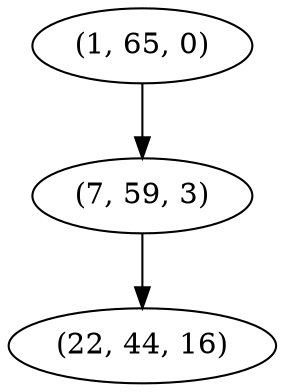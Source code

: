 digraph tree {
    "(1, 65, 0)";
    "(7, 59, 3)";
    "(22, 44, 16)";
    "(1, 65, 0)" -> "(7, 59, 3)";
    "(7, 59, 3)" -> "(22, 44, 16)";
}
